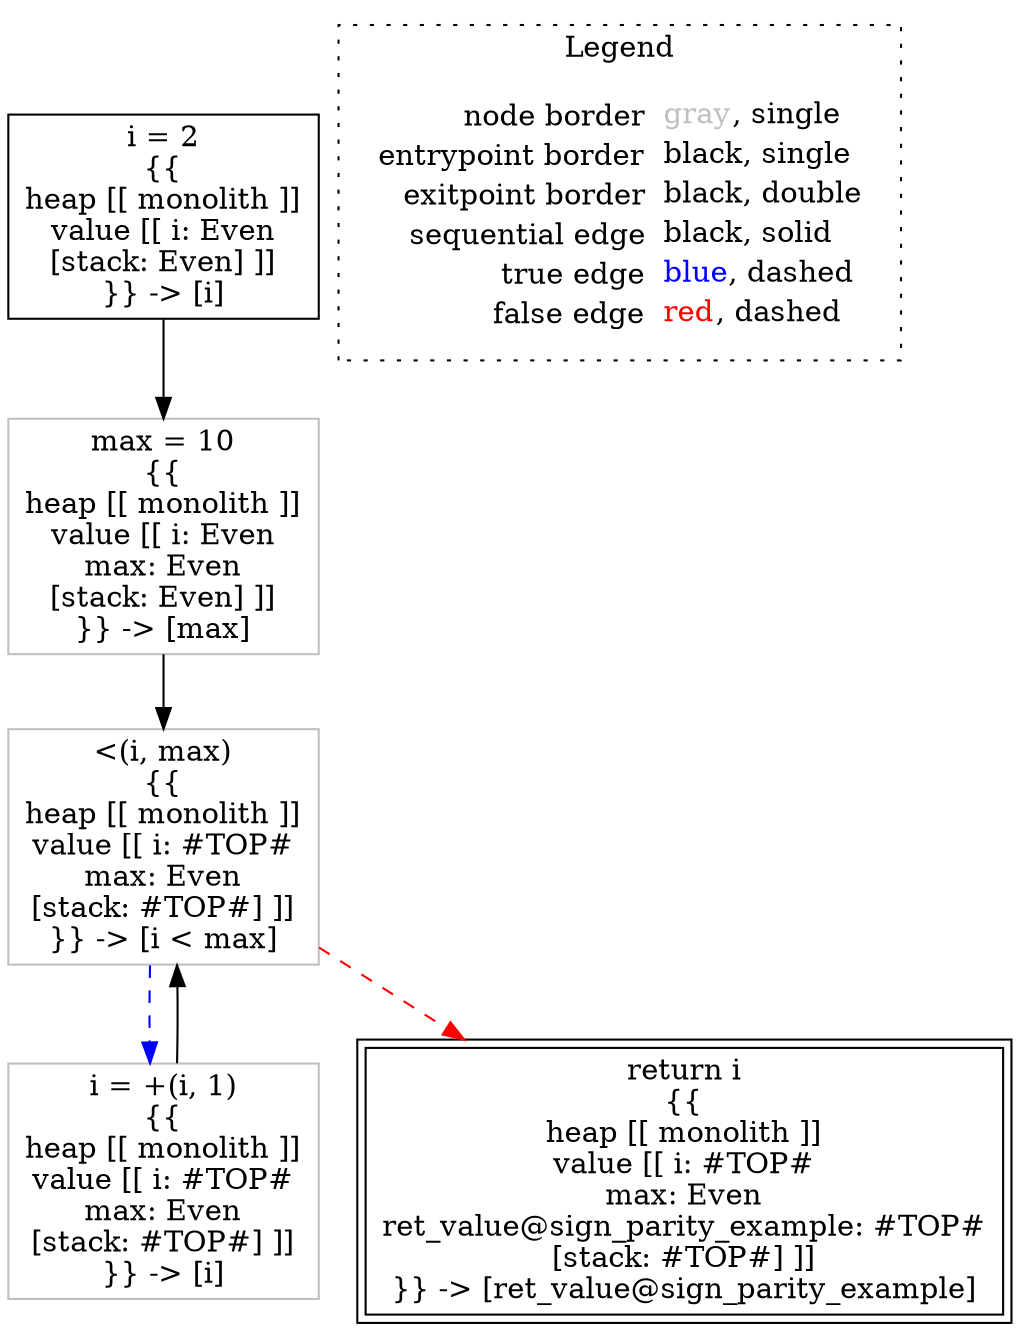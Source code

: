 digraph {
	"node0" [shape="rect",color="black",label=<i = 2<BR/>{{<BR/>heap [[ monolith ]]<BR/>value [[ i: Even<BR/>[stack: Even] ]]<BR/>}} -&gt; [i]>];
	"node1" [shape="rect",color="black",peripheries="2",label=<return i<BR/>{{<BR/>heap [[ monolith ]]<BR/>value [[ i: #TOP#<BR/>max: Even<BR/>ret_value@sign_parity_example: #TOP#<BR/>[stack: #TOP#] ]]<BR/>}} -&gt; [ret_value@sign_parity_example]>];
	"node2" [shape="rect",color="gray",label=<max = 10<BR/>{{<BR/>heap [[ monolith ]]<BR/>value [[ i: Even<BR/>max: Even<BR/>[stack: Even] ]]<BR/>}} -&gt; [max]>];
	"node3" [shape="rect",color="gray",label=<i = +(i, 1)<BR/>{{<BR/>heap [[ monolith ]]<BR/>value [[ i: #TOP#<BR/>max: Even<BR/>[stack: #TOP#] ]]<BR/>}} -&gt; [i]>];
	"node4" [shape="rect",color="gray",label=<&lt;(i, max)<BR/>{{<BR/>heap [[ monolith ]]<BR/>value [[ i: #TOP#<BR/>max: Even<BR/>[stack: #TOP#] ]]<BR/>}} -&gt; [i &lt; max]>];
	"node0" -> "node2" [color="black"];
	"node2" -> "node4" [color="black"];
	"node3" -> "node4" [color="black"];
	"node4" -> "node1" [color="red",style="dashed"];
	"node4" -> "node3" [color="blue",style="dashed"];
subgraph cluster_legend {
	label="Legend";
	style=dotted;
	node [shape=plaintext];
	"legend" [label=<<table border="0" cellpadding="2" cellspacing="0" cellborder="0"><tr><td align="right">node border&nbsp;</td><td align="left"><font color="gray">gray</font>, single</td></tr><tr><td align="right">entrypoint border&nbsp;</td><td align="left"><font color="black">black</font>, single</td></tr><tr><td align="right">exitpoint border&nbsp;</td><td align="left"><font color="black">black</font>, double</td></tr><tr><td align="right">sequential edge&nbsp;</td><td align="left"><font color="black">black</font>, solid</td></tr><tr><td align="right">true edge&nbsp;</td><td align="left"><font color="blue">blue</font>, dashed</td></tr><tr><td align="right">false edge&nbsp;</td><td align="left"><font color="red">red</font>, dashed</td></tr></table>>];
}

}
